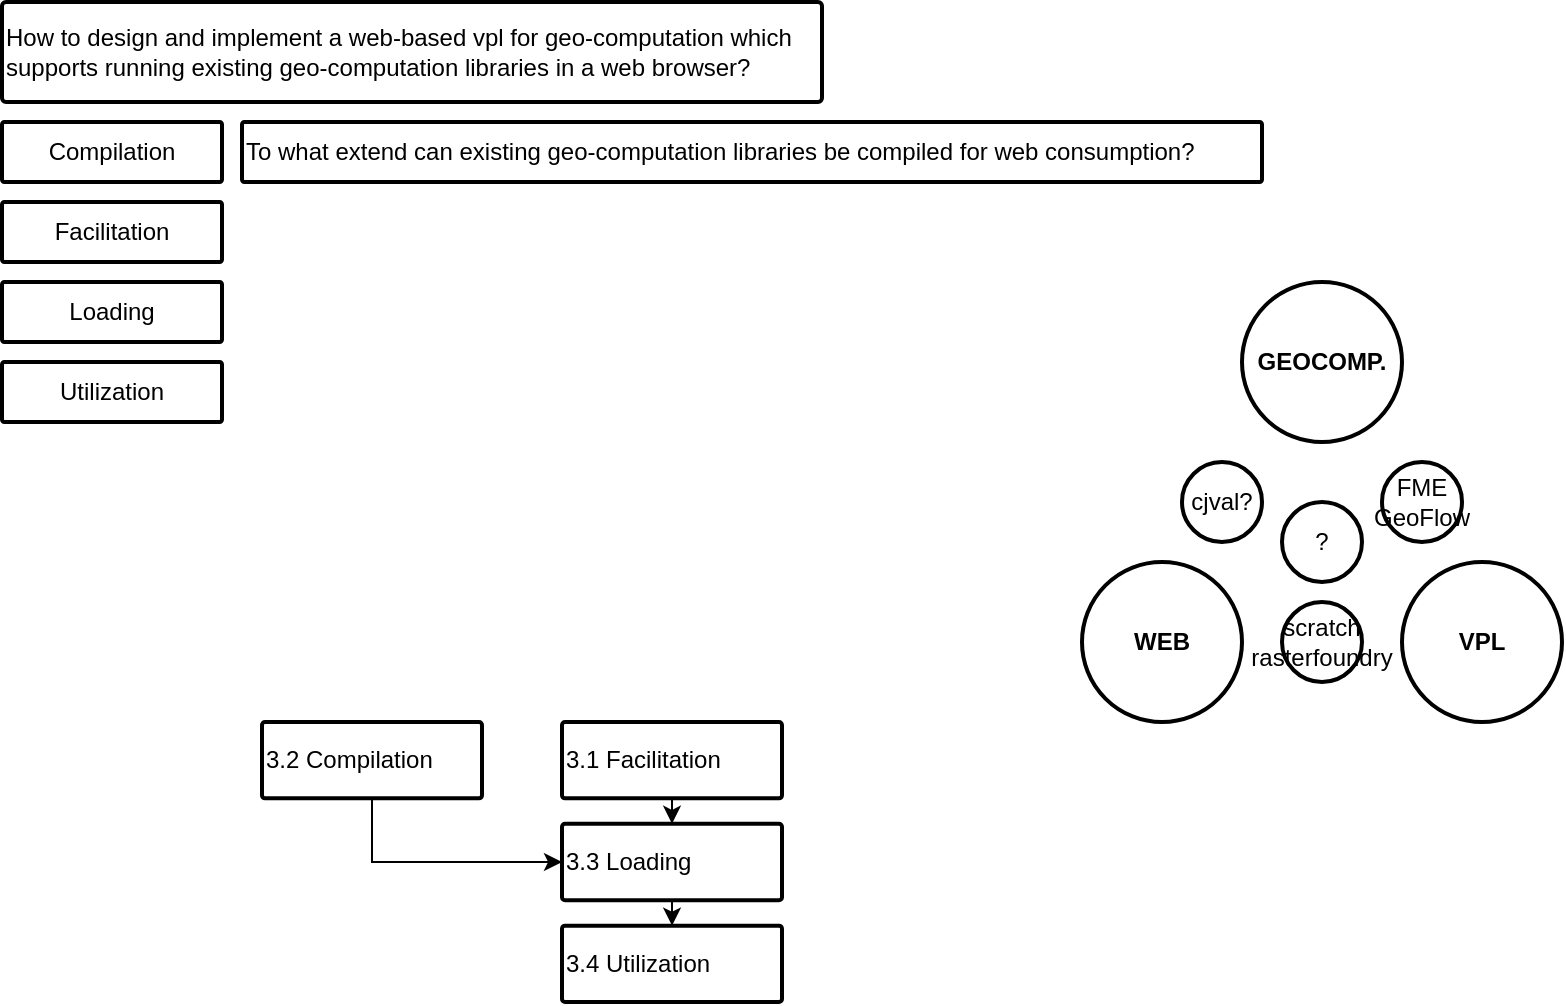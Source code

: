 <mxfile version="19.0.3" type="device"><diagram id="cOro5_Ox5g8w6b9Ucavm" name="Page-1"><mxGraphModel dx="441" dy="1450" grid="1" gridSize="10" guides="1" tooltips="1" connect="1" arrows="1" fold="1" page="1" pageScale="1" pageWidth="850" pageHeight="1100" math="0" shadow="0"><root><mxCell id="0"/><mxCell id="1" parent="0"/><mxCell id="6" value="Compilation" style="whiteSpace=wrap;html=1;rounded=1;strokeColor=default;strokeWidth=2;arcSize=4;" parent="1" vertex="1"><mxGeometry x="10" y="10" width="110" height="30" as="geometry"/></mxCell><mxCell id="7" value="Facilitation" style="whiteSpace=wrap;html=1;rounded=1;strokeColor=default;strokeWidth=2;arcSize=4;" parent="1" vertex="1"><mxGeometry x="10" y="50" width="110" height="30" as="geometry"/></mxCell><mxCell id="8" value="Loading" style="whiteSpace=wrap;html=1;rounded=1;strokeColor=default;strokeWidth=2;arcSize=4;" parent="1" vertex="1"><mxGeometry x="10" y="90" width="110" height="30" as="geometry"/></mxCell><mxCell id="9" value="Utilization" style="whiteSpace=wrap;html=1;rounded=1;strokeColor=default;strokeWidth=2;arcSize=4;" parent="1" vertex="1"><mxGeometry x="10" y="130" width="110" height="30" as="geometry"/></mxCell><mxCell id="PY4P7H52w9nMSzS00QFj-9" value="How to design and implement a web-based vpl for geo-computation which supports running existing geo-computation libraries in a web browser?" style="whiteSpace=wrap;html=1;rounded=1;strokeColor=default;strokeWidth=2;arcSize=4;align=left;" vertex="1" parent="1"><mxGeometry x="10" y="-50" width="410" height="50" as="geometry"/></mxCell><mxCell id="PY4P7H52w9nMSzS00QFj-10" value="To what extend can existing geo-computation libraries be compiled for web consumption?" style="whiteSpace=wrap;html=1;rounded=1;strokeColor=default;strokeWidth=2;arcSize=4;align=left;" vertex="1" parent="1"><mxGeometry x="130" y="10" width="510" height="30" as="geometry"/></mxCell><mxCell id="PY4P7H52w9nMSzS00QFj-20" value="" style="group" vertex="1" connectable="0" parent="1"><mxGeometry x="140" y="310" width="260" height="140" as="geometry"/></mxCell><mxCell id="PY4P7H52w9nMSzS00QFj-21" style="edgeStyle=orthogonalEdgeStyle;rounded=0;orthogonalLoop=1;jettySize=auto;html=1;exitX=0.5;exitY=1;exitDx=0;exitDy=0;entryX=0.5;entryY=0;entryDx=0;entryDy=0;" edge="1" parent="PY4P7H52w9nMSzS00QFj-20" source="PY4P7H52w9nMSzS00QFj-13" target="PY4P7H52w9nMSzS00QFj-14"><mxGeometry relative="1" as="geometry"/></mxCell><mxCell id="PY4P7H52w9nMSzS00QFj-13" value="3.3 Loading" style="whiteSpace=wrap;html=1;rounded=1;strokeColor=default;strokeWidth=2;arcSize=4;align=left;" vertex="1" parent="PY4P7H52w9nMSzS00QFj-20"><mxGeometry x="150" y="50.909" width="110" height="38.182" as="geometry"/></mxCell><mxCell id="PY4P7H52w9nMSzS00QFj-14" value="3.4 Utilization" style="whiteSpace=wrap;html=1;rounded=1;strokeColor=default;strokeWidth=2;arcSize=4;align=left;" vertex="1" parent="PY4P7H52w9nMSzS00QFj-20"><mxGeometry x="150" y="101.818" width="110" height="38.182" as="geometry"/></mxCell><mxCell id="PY4P7H52w9nMSzS00QFj-18" style="edgeStyle=orthogonalEdgeStyle;rounded=0;orthogonalLoop=1;jettySize=auto;html=1;exitX=0.5;exitY=1;exitDx=0;exitDy=0;entryX=0.5;entryY=0;entryDx=0;entryDy=0;" edge="1" parent="PY4P7H52w9nMSzS00QFj-20" source="PY4P7H52w9nMSzS00QFj-15" target="PY4P7H52w9nMSzS00QFj-13"><mxGeometry relative="1" as="geometry"/></mxCell><mxCell id="PY4P7H52w9nMSzS00QFj-15" value="3.1 Facilitation" style="whiteSpace=wrap;html=1;rounded=1;strokeColor=default;strokeWidth=2;arcSize=4;align=left;" vertex="1" parent="PY4P7H52w9nMSzS00QFj-20"><mxGeometry x="150" width="110" height="38.182" as="geometry"/></mxCell><mxCell id="PY4P7H52w9nMSzS00QFj-17" style="edgeStyle=orthogonalEdgeStyle;rounded=0;orthogonalLoop=1;jettySize=auto;html=1;exitX=0.5;exitY=1;exitDx=0;exitDy=0;entryX=0;entryY=0.5;entryDx=0;entryDy=0;" edge="1" parent="PY4P7H52w9nMSzS00QFj-20" source="PY4P7H52w9nMSzS00QFj-16" target="PY4P7H52w9nMSzS00QFj-13"><mxGeometry relative="1" as="geometry"/></mxCell><mxCell id="PY4P7H52w9nMSzS00QFj-16" value="3.2 Compilation" style="whiteSpace=wrap;html=1;rounded=1;strokeColor=default;strokeWidth=2;arcSize=4;align=left;" vertex="1" parent="PY4P7H52w9nMSzS00QFj-20"><mxGeometry width="110" height="38.182" as="geometry"/></mxCell><mxCell id="PY4P7H52w9nMSzS00QFj-22" value="&lt;b&gt;WEB&lt;/b&gt;" style="ellipse;whiteSpace=wrap;html=1;strokeWidth=2;" vertex="1" parent="1"><mxGeometry x="550" y="230" width="80" height="80" as="geometry"/></mxCell><mxCell id="PY4P7H52w9nMSzS00QFj-23" value="&lt;b&gt;VPL&lt;/b&gt;" style="ellipse;whiteSpace=wrap;html=1;strokeWidth=2;" vertex="1" parent="1"><mxGeometry x="710" y="230" width="80" height="80" as="geometry"/></mxCell><mxCell id="PY4P7H52w9nMSzS00QFj-24" value="&lt;b&gt;GEOCOMP.&lt;/b&gt;" style="ellipse;whiteSpace=wrap;html=1;strokeWidth=2;" vertex="1" parent="1"><mxGeometry x="630" y="90" width="80" height="80" as="geometry"/></mxCell><mxCell id="PY4P7H52w9nMSzS00QFj-25" value="?" style="ellipse;whiteSpace=wrap;html=1;strokeWidth=2;" vertex="1" parent="1"><mxGeometry x="650" y="200" width="40" height="40" as="geometry"/></mxCell><mxCell id="PY4P7H52w9nMSzS00QFj-26" value="FME&lt;br&gt;GeoFlow" style="ellipse;whiteSpace=wrap;html=1;strokeWidth=2;" vertex="1" parent="1"><mxGeometry x="700" y="180" width="40" height="40" as="geometry"/></mxCell><mxCell id="PY4P7H52w9nMSzS00QFj-27" value="cjval?" style="ellipse;whiteSpace=wrap;html=1;strokeWidth=2;" vertex="1" parent="1"><mxGeometry x="600" y="180" width="40" height="40" as="geometry"/></mxCell><mxCell id="PY4P7H52w9nMSzS00QFj-28" value="scratch&lt;br&gt;rasterfoundry" style="ellipse;whiteSpace=wrap;html=1;strokeWidth=2;" vertex="1" parent="1"><mxGeometry x="650" y="250" width="40" height="40" as="geometry"/></mxCell></root></mxGraphModel></diagram></mxfile>